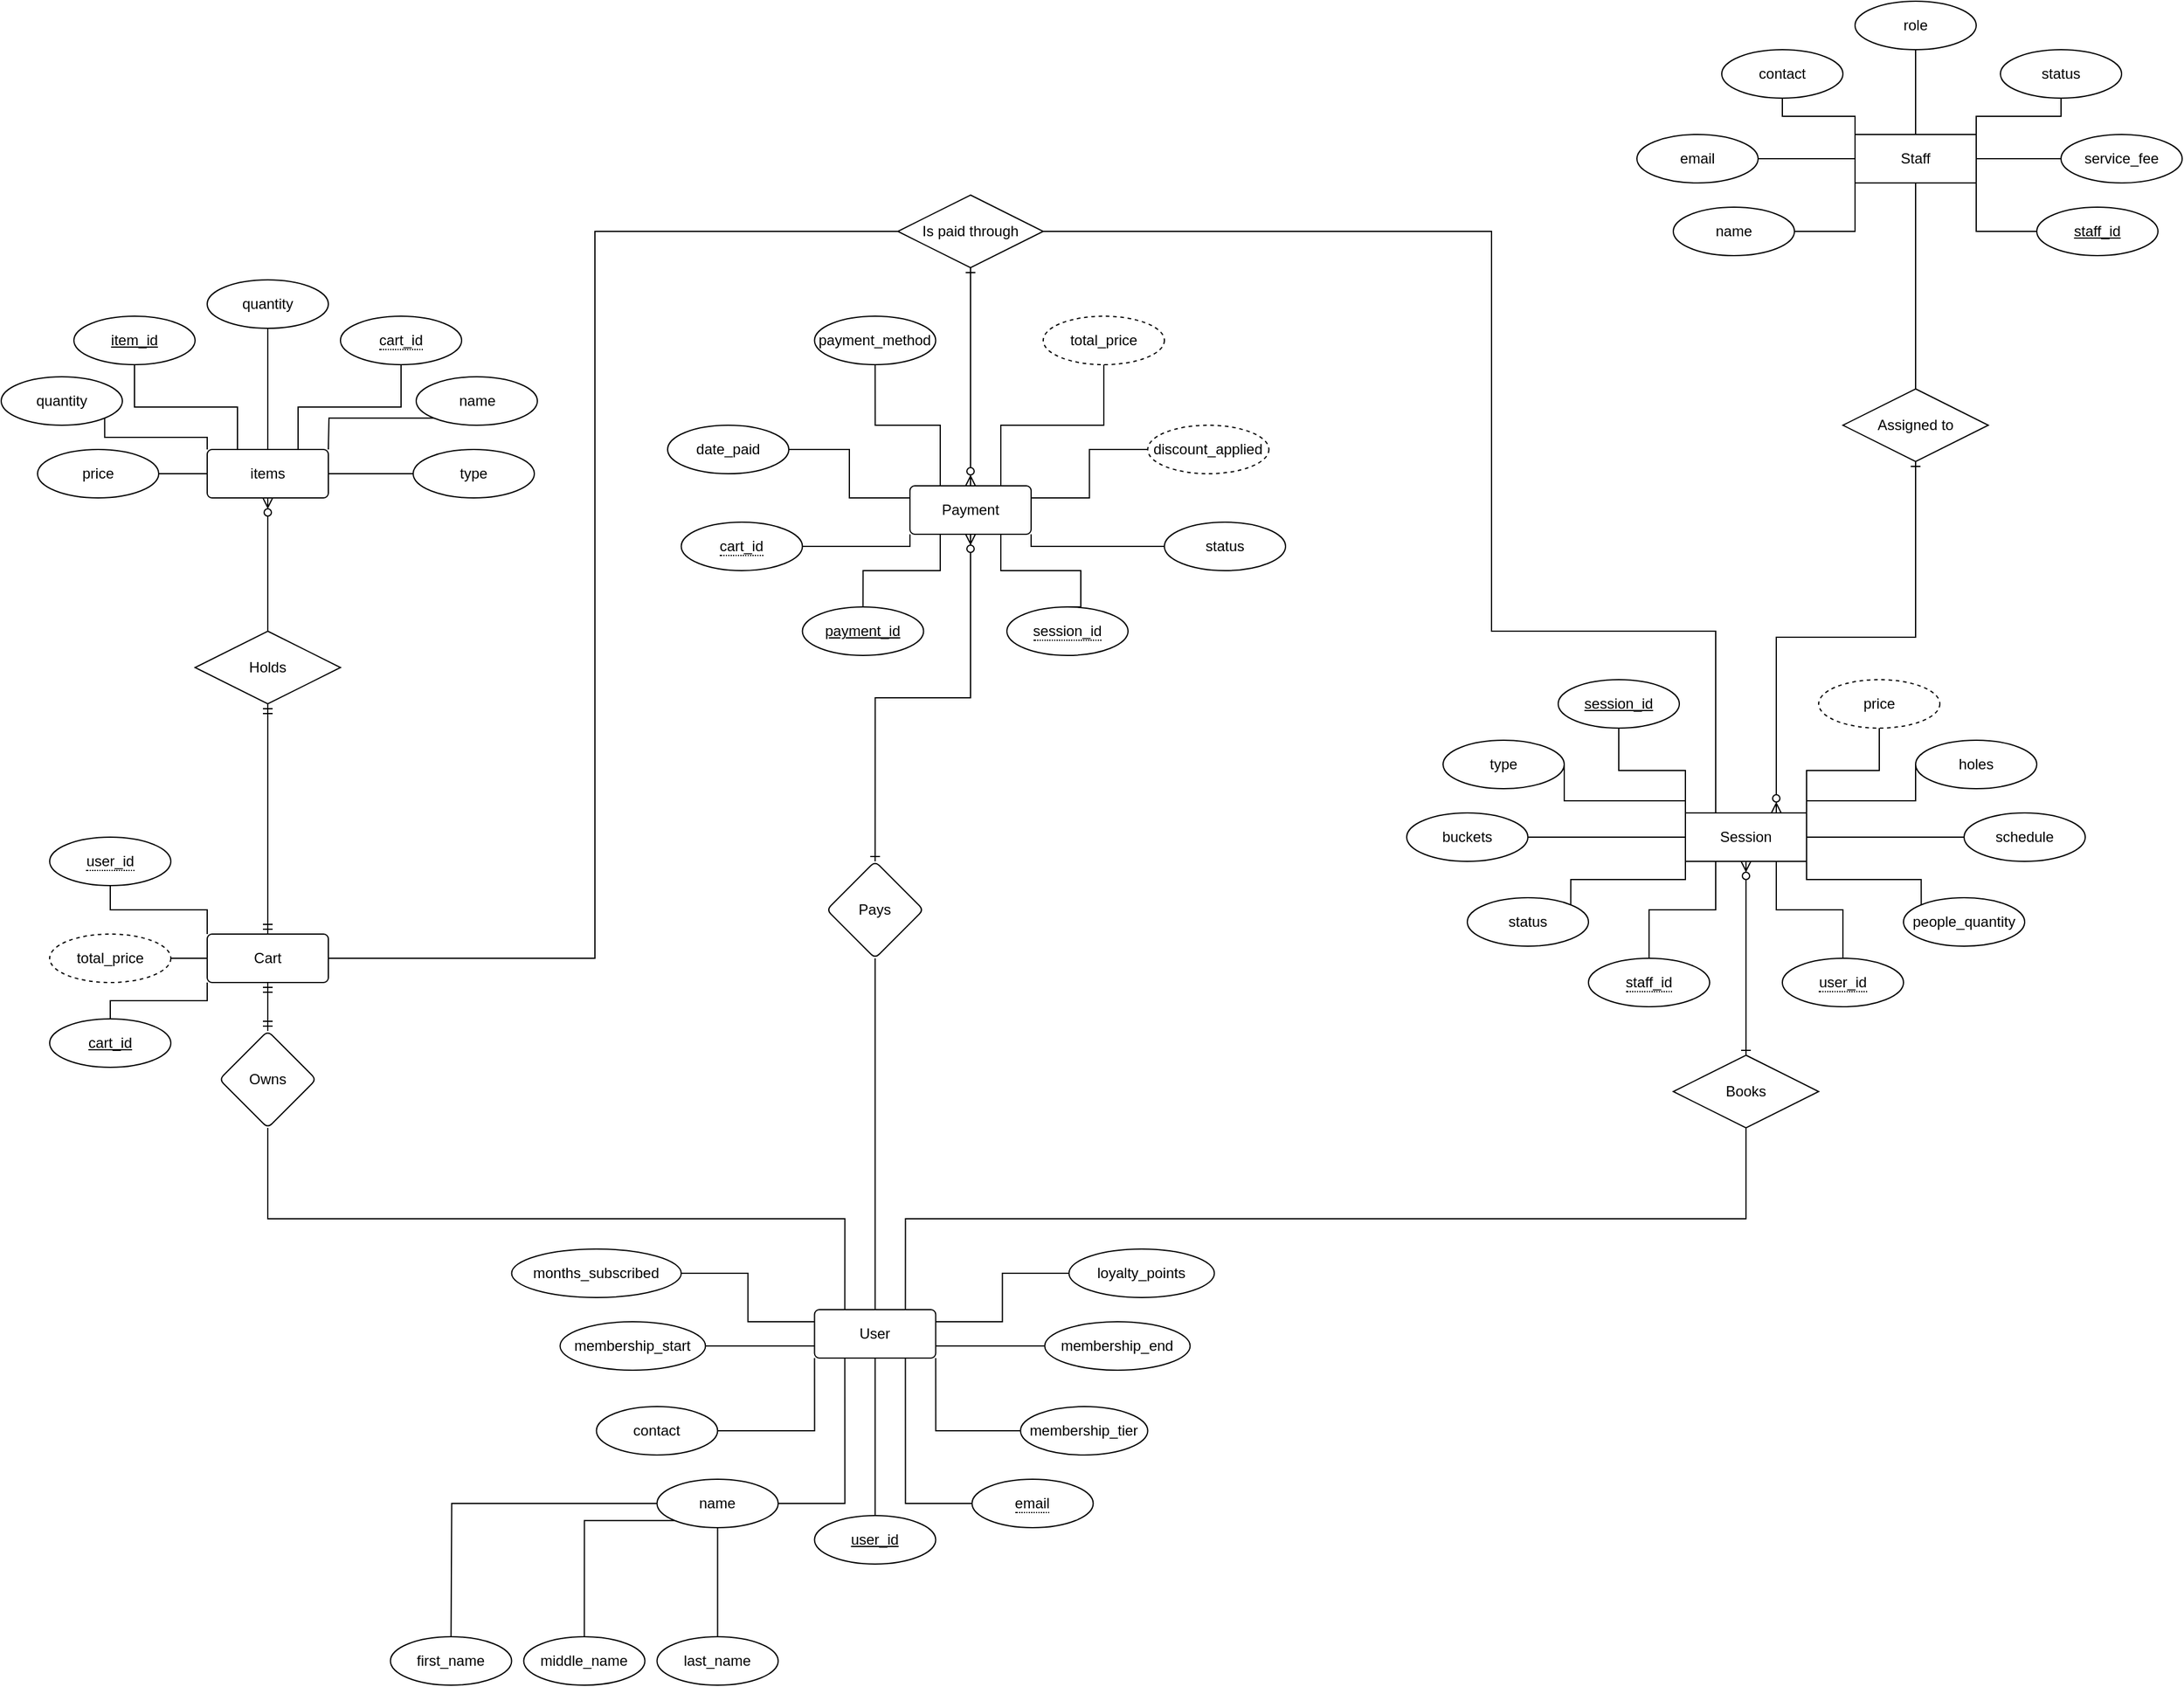 <mxfile version="28.0.7">
  <diagram name="Page-1" id="-myDeZirQ_0MTxehE8Bq">
    <mxGraphModel dx="3983" dy="2610" grid="1" gridSize="10" guides="1" tooltips="1" connect="1" arrows="1" fold="1" page="1" pageScale="1" pageWidth="850" pageHeight="1100" math="0" shadow="0">
      <root>
        <mxCell id="0" />
        <mxCell id="1" parent="0" />
        <mxCell id="ZZzzd-XF2jwjXJ92meH7-1" value="" style="edgeStyle=orthogonalEdgeStyle;rounded=0;orthogonalLoop=1;jettySize=auto;html=1;endArrow=none;endFill=0;exitX=0.75;exitY=0;exitDx=0;exitDy=0;entryX=0.5;entryY=1;entryDx=0;entryDy=0;" parent="1" source="ZZzzd-XF2jwjXJ92meH7-4" target="JkcQL4pgoWUEzBNEXGuM-16" edge="1">
          <mxGeometry relative="1" as="geometry">
            <mxPoint x="1201.25" y="20" as="targetPoint" />
          </mxGeometry>
        </mxCell>
        <mxCell id="ZZzzd-XF2jwjXJ92meH7-2" style="edgeStyle=orthogonalEdgeStyle;rounded=0;orthogonalLoop=1;jettySize=auto;html=1;exitX=0.25;exitY=0;exitDx=0;exitDy=0;endArrow=none;endFill=0;entryX=0.5;entryY=1;entryDx=0;entryDy=0;" parent="1" source="ZZzzd-XF2jwjXJ92meH7-4" target="7uo7-MQFjf_1rLcCYVsj-27" edge="1">
          <mxGeometry relative="1" as="geometry">
            <mxPoint x="160" y="10" as="targetPoint" />
          </mxGeometry>
        </mxCell>
        <mxCell id="ZZzzd-XF2jwjXJ92meH7-3" value="" style="edgeStyle=orthogonalEdgeStyle;rounded=0;orthogonalLoop=1;jettySize=auto;html=1;endArrow=none;endFill=0;" parent="1" source="ZZzzd-XF2jwjXJ92meH7-4" target="ZZzzd-XF2jwjXJ92meH7-36" edge="1">
          <mxGeometry relative="1" as="geometry" />
        </mxCell>
        <mxCell id="ZZzzd-XF2jwjXJ92meH7-4" value="User" style="rounded=1;arcSize=10;whiteSpace=wrap;html=1;align=center;" parent="1" vertex="1">
          <mxGeometry x="611.25" y="170" width="100" height="40" as="geometry" />
        </mxCell>
        <mxCell id="ZZzzd-XF2jwjXJ92meH7-5" style="edgeStyle=orthogonalEdgeStyle;rounded=0;orthogonalLoop=1;jettySize=auto;html=1;entryX=0.5;entryY=1;entryDx=0;entryDy=0;endArrow=none;endFill=0;" parent="1" source="ZZzzd-XF2jwjXJ92meH7-6" target="ZZzzd-XF2jwjXJ92meH7-4" edge="1">
          <mxGeometry relative="1" as="geometry" />
        </mxCell>
        <mxCell id="ZZzzd-XF2jwjXJ92meH7-6" value="user_id" style="ellipse;whiteSpace=wrap;html=1;align=center;fontStyle=4;" parent="1" vertex="1">
          <mxGeometry x="611.25" y="340" width="100" height="40" as="geometry" />
        </mxCell>
        <mxCell id="ZZzzd-XF2jwjXJ92meH7-7" style="edgeStyle=orthogonalEdgeStyle;rounded=0;orthogonalLoop=1;jettySize=auto;html=1;entryX=0.75;entryY=1;entryDx=0;entryDy=0;endArrow=none;endFill=0;exitX=0;exitY=0.5;exitDx=0;exitDy=0;" parent="1" source="ZZzzd-XF2jwjXJ92meH7-30" target="ZZzzd-XF2jwjXJ92meH7-4" edge="1">
          <mxGeometry relative="1" as="geometry">
            <mxPoint x="741.25" y="330.059" as="sourcePoint" />
          </mxGeometry>
        </mxCell>
        <mxCell id="ZZzzd-XF2jwjXJ92meH7-8" style="edgeStyle=orthogonalEdgeStyle;rounded=0;orthogonalLoop=1;jettySize=auto;html=1;exitX=1;exitY=0.5;exitDx=0;exitDy=0;entryX=0;entryY=0.25;entryDx=0;entryDy=0;endArrow=none;endFill=0;" parent="1" source="ZZzzd-XF2jwjXJ92meH7-9" target="ZZzzd-XF2jwjXJ92meH7-4" edge="1">
          <mxGeometry relative="1" as="geometry" />
        </mxCell>
        <mxCell id="ZZzzd-XF2jwjXJ92meH7-9" value="months_subscribed" style="ellipse;whiteSpace=wrap;html=1;align=center;" parent="1" vertex="1">
          <mxGeometry x="361.25" y="120" width="140" height="40" as="geometry" />
        </mxCell>
        <mxCell id="ZZzzd-XF2jwjXJ92meH7-10" style="edgeStyle=orthogonalEdgeStyle;rounded=0;orthogonalLoop=1;jettySize=auto;html=1;entryX=0.25;entryY=1;entryDx=0;entryDy=0;endArrow=none;endFill=0;" parent="1" source="ZZzzd-XF2jwjXJ92meH7-14" target="ZZzzd-XF2jwjXJ92meH7-4" edge="1">
          <mxGeometry relative="1" as="geometry" />
        </mxCell>
        <mxCell id="ZZzzd-XF2jwjXJ92meH7-11" value="" style="edgeStyle=orthogonalEdgeStyle;rounded=0;orthogonalLoop=1;jettySize=auto;html=1;endArrow=none;endFill=0;" parent="1" source="ZZzzd-XF2jwjXJ92meH7-14" edge="1">
          <mxGeometry relative="1" as="geometry">
            <mxPoint x="311.25" y="440.0" as="targetPoint" />
          </mxGeometry>
        </mxCell>
        <mxCell id="ZZzzd-XF2jwjXJ92meH7-12" value="" style="edgeStyle=orthogonalEdgeStyle;rounded=0;orthogonalLoop=1;jettySize=auto;html=1;exitX=0;exitY=1;exitDx=0;exitDy=0;endArrow=none;endFill=0;" parent="1" source="ZZzzd-XF2jwjXJ92meH7-14" target="ZZzzd-XF2jwjXJ92meH7-32" edge="1">
          <mxGeometry relative="1" as="geometry" />
        </mxCell>
        <mxCell id="ZZzzd-XF2jwjXJ92meH7-13" value="" style="edgeStyle=orthogonalEdgeStyle;rounded=0;orthogonalLoop=1;jettySize=auto;html=1;endArrow=none;endFill=0;" parent="1" source="ZZzzd-XF2jwjXJ92meH7-14" target="ZZzzd-XF2jwjXJ92meH7-33" edge="1">
          <mxGeometry relative="1" as="geometry" />
        </mxCell>
        <mxCell id="ZZzzd-XF2jwjXJ92meH7-14" value="name" style="ellipse;whiteSpace=wrap;html=1;align=center;" parent="1" vertex="1">
          <mxGeometry x="481.25" y="310" width="100" height="40" as="geometry" />
        </mxCell>
        <mxCell id="ZZzzd-XF2jwjXJ92meH7-15" style="edgeStyle=orthogonalEdgeStyle;rounded=0;orthogonalLoop=1;jettySize=auto;html=1;entryX=1;entryY=0.75;entryDx=0;entryDy=0;endArrow=none;endFill=0;" parent="1" source="ZZzzd-XF2jwjXJ92meH7-16" target="ZZzzd-XF2jwjXJ92meH7-4" edge="1">
          <mxGeometry relative="1" as="geometry" />
        </mxCell>
        <mxCell id="ZZzzd-XF2jwjXJ92meH7-16" value="membership_end" style="ellipse;whiteSpace=wrap;html=1;align=center;" parent="1" vertex="1">
          <mxGeometry x="801.25" y="180" width="120" height="40" as="geometry" />
        </mxCell>
        <mxCell id="ZZzzd-XF2jwjXJ92meH7-17" style="edgeStyle=orthogonalEdgeStyle;rounded=0;orthogonalLoop=1;jettySize=auto;html=1;entryX=0;entryY=0.75;entryDx=0;entryDy=0;endArrow=none;endFill=0;" parent="1" source="ZZzzd-XF2jwjXJ92meH7-18" target="ZZzzd-XF2jwjXJ92meH7-4" edge="1">
          <mxGeometry relative="1" as="geometry" />
        </mxCell>
        <mxCell id="ZZzzd-XF2jwjXJ92meH7-18" value="membership_start" style="ellipse;whiteSpace=wrap;html=1;align=center;" parent="1" vertex="1">
          <mxGeometry x="401.25" y="180" width="120" height="40" as="geometry" />
        </mxCell>
        <mxCell id="ZZzzd-XF2jwjXJ92meH7-19" style="edgeStyle=orthogonalEdgeStyle;rounded=0;orthogonalLoop=1;jettySize=auto;html=1;exitX=0;exitY=0.5;exitDx=0;exitDy=0;entryX=1;entryY=0.25;entryDx=0;entryDy=0;endArrow=none;endFill=0;" parent="1" source="ZZzzd-XF2jwjXJ92meH7-20" target="ZZzzd-XF2jwjXJ92meH7-4" edge="1">
          <mxGeometry relative="1" as="geometry" />
        </mxCell>
        <mxCell id="ZZzzd-XF2jwjXJ92meH7-20" value="loyalty_points" style="ellipse;whiteSpace=wrap;html=1;align=center;" parent="1" vertex="1">
          <mxGeometry x="821.25" y="120" width="120" height="40" as="geometry" />
        </mxCell>
        <mxCell id="ZZzzd-XF2jwjXJ92meH7-21" style="edgeStyle=orthogonalEdgeStyle;rounded=0;orthogonalLoop=1;jettySize=auto;html=1;entryX=0;entryY=1;entryDx=0;entryDy=0;endArrow=none;endFill=0;" parent="1" source="ZZzzd-XF2jwjXJ92meH7-22" target="ZZzzd-XF2jwjXJ92meH7-4" edge="1">
          <mxGeometry relative="1" as="geometry" />
        </mxCell>
        <mxCell id="ZZzzd-XF2jwjXJ92meH7-22" value="contact" style="ellipse;whiteSpace=wrap;html=1;align=center;" parent="1" vertex="1">
          <mxGeometry x="431.25" y="250" width="100" height="40" as="geometry" />
        </mxCell>
        <mxCell id="ZZzzd-XF2jwjXJ92meH7-23" style="edgeStyle=orthogonalEdgeStyle;rounded=0;orthogonalLoop=1;jettySize=auto;html=1;entryX=1;entryY=1;entryDx=0;entryDy=0;endArrow=none;endFill=0;" parent="1" source="ZZzzd-XF2jwjXJ92meH7-24" target="ZZzzd-XF2jwjXJ92meH7-4" edge="1">
          <mxGeometry relative="1" as="geometry" />
        </mxCell>
        <mxCell id="ZZzzd-XF2jwjXJ92meH7-24" value="membership_tier" style="ellipse;whiteSpace=wrap;html=1;align=center;" parent="1" vertex="1">
          <mxGeometry x="781.25" y="250" width="105" height="40" as="geometry" />
        </mxCell>
        <mxCell id="ZZzzd-XF2jwjXJ92meH7-25" value="" style="edgeStyle=orthogonalEdgeStyle;rounded=0;orthogonalLoop=1;jettySize=auto;html=1;endArrow=ERzeroToMany;endFill=0;startArrow=ERone;startFill=0;entryX=0.5;entryY=1;entryDx=0;entryDy=0;exitX=0.5;exitY=0;exitDx=0;exitDy=0;" parent="1" source="JkcQL4pgoWUEzBNEXGuM-16" target="JkcQL4pgoWUEzBNEXGuM-8" edge="1">
          <mxGeometry relative="1" as="geometry">
            <mxPoint x="1380" y="-60" as="sourcePoint" />
            <mxPoint x="1380" y="-120" as="targetPoint" />
          </mxGeometry>
        </mxCell>
        <mxCell id="ZZzzd-XF2jwjXJ92meH7-30" value="&lt;span style=&quot;border-bottom: 1px dotted&quot;&gt;email&lt;/span&gt;" style="ellipse;whiteSpace=wrap;html=1;align=center;" parent="1" vertex="1">
          <mxGeometry x="741.25" y="310" width="100" height="40" as="geometry" />
        </mxCell>
        <mxCell id="ZZzzd-XF2jwjXJ92meH7-31" value="first_name" style="ellipse;whiteSpace=wrap;html=1;align=center;" parent="1" vertex="1">
          <mxGeometry x="261.25" y="440" width="100" height="40" as="geometry" />
        </mxCell>
        <mxCell id="ZZzzd-XF2jwjXJ92meH7-32" value="middle_name" style="ellipse;whiteSpace=wrap;html=1;align=center;" parent="1" vertex="1">
          <mxGeometry x="371.25" y="440" width="100" height="40" as="geometry" />
        </mxCell>
        <mxCell id="ZZzzd-XF2jwjXJ92meH7-33" value="last_name" style="ellipse;whiteSpace=wrap;html=1;align=center;" parent="1" vertex="1">
          <mxGeometry x="481.25" y="440" width="100" height="40" as="geometry" />
        </mxCell>
        <mxCell id="ZZzzd-XF2jwjXJ92meH7-36" value="Pays" style="rhombus;whiteSpace=wrap;html=1;rounded=1;arcSize=10;" parent="1" vertex="1">
          <mxGeometry x="621.25" y="-200" width="80" height="80" as="geometry" />
        </mxCell>
        <mxCell id="JkcQL4pgoWUEzBNEXGuM-4" value="type" style="ellipse;whiteSpace=wrap;html=1;align=center;" parent="1" vertex="1">
          <mxGeometry x="1130" y="-300" width="100" height="40" as="geometry" />
        </mxCell>
        <mxCell id="JkcQL4pgoWUEzBNEXGuM-6" value="status" style="ellipse;whiteSpace=wrap;html=1;align=center;" parent="1" vertex="1">
          <mxGeometry x="1150" y="-170" width="100" height="40" as="geometry" />
        </mxCell>
        <mxCell id="JkcQL4pgoWUEzBNEXGuM-8" value="Session" style="whiteSpace=wrap;html=1;align=center;" parent="1" vertex="1">
          <mxGeometry x="1330" y="-240" width="100" height="40" as="geometry" />
        </mxCell>
        <mxCell id="JkcQL4pgoWUEzBNEXGuM-10" value="holes" style="ellipse;whiteSpace=wrap;html=1;align=center;" parent="1" vertex="1">
          <mxGeometry x="1520" y="-300" width="100" height="40" as="geometry" />
        </mxCell>
        <mxCell id="JkcQL4pgoWUEzBNEXGuM-12" value="schedule" style="ellipse;whiteSpace=wrap;html=1;align=center;" parent="1" vertex="1">
          <mxGeometry x="1560" y="-240" width="100" height="40" as="geometry" />
        </mxCell>
        <mxCell id="JkcQL4pgoWUEzBNEXGuM-14" value="price" style="ellipse;whiteSpace=wrap;html=1;align=center;dashed=1;" parent="1" vertex="1">
          <mxGeometry x="1440" y="-350" width="100" height="40" as="geometry" />
        </mxCell>
        <mxCell id="JkcQL4pgoWUEzBNEXGuM-16" value="Books" style="shape=rhombus;perimeter=rhombusPerimeter;whiteSpace=wrap;html=1;align=center;" parent="1" vertex="1">
          <mxGeometry x="1320" y="-40" width="120" height="60" as="geometry" />
        </mxCell>
        <mxCell id="JkcQL4pgoWUEzBNEXGuM-18" value="people_quantity" style="ellipse;whiteSpace=wrap;html=1;align=center;" parent="1" vertex="1">
          <mxGeometry x="1510" y="-170" width="100" height="40" as="geometry" />
        </mxCell>
        <mxCell id="JkcQL4pgoWUEzBNEXGuM-25" value="&lt;span style=&quot;border-bottom: 1px dotted&quot;&gt;user_id&lt;/span&gt;" style="ellipse;whiteSpace=wrap;html=1;align=center;" parent="1" vertex="1">
          <mxGeometry x="1410" y="-120" width="100" height="40" as="geometry" />
        </mxCell>
        <mxCell id="JkcQL4pgoWUEzBNEXGuM-26" value="&lt;span style=&quot;border-bottom: 1px dotted&quot;&gt;staff_id&lt;/span&gt;" style="ellipse;whiteSpace=wrap;html=1;align=center;" parent="1" vertex="1">
          <mxGeometry x="1250" y="-120" width="100" height="40" as="geometry" />
        </mxCell>
        <mxCell id="JkcQL4pgoWUEzBNEXGuM-27" value="&lt;u&gt;session_id&lt;/u&gt;" style="ellipse;whiteSpace=wrap;html=1;align=center;" parent="1" vertex="1">
          <mxGeometry x="1225" y="-350" width="100" height="40" as="geometry" />
        </mxCell>
        <mxCell id="JkcQL4pgoWUEzBNEXGuM-29" value="buckets" style="ellipse;whiteSpace=wrap;html=1;align=center;" parent="1" vertex="1">
          <mxGeometry x="1100" y="-240" width="100" height="40" as="geometry" />
        </mxCell>
        <mxCell id="JkcQL4pgoWUEzBNEXGuM-30" value="" style="endArrow=none;html=1;rounded=0;exitX=1;exitY=0;exitDx=0;exitDy=0;entryX=0.5;entryY=1;entryDx=0;entryDy=0;edgeStyle=orthogonalEdgeStyle;" parent="1" source="JkcQL4pgoWUEzBNEXGuM-8" target="JkcQL4pgoWUEzBNEXGuM-14" edge="1">
          <mxGeometry width="50" height="50" relative="1" as="geometry">
            <mxPoint x="1430" y="-255" as="sourcePoint" />
            <mxPoint x="1480" y="-305" as="targetPoint" />
          </mxGeometry>
        </mxCell>
        <mxCell id="JkcQL4pgoWUEzBNEXGuM-31" value="" style="endArrow=none;html=1;rounded=0;exitX=1;exitY=0;exitDx=0;exitDy=0;entryX=0;entryY=0.5;entryDx=0;entryDy=0;edgeStyle=orthogonalEdgeStyle;" parent="1" source="JkcQL4pgoWUEzBNEXGuM-8" target="JkcQL4pgoWUEzBNEXGuM-10" edge="1">
          <mxGeometry width="50" height="50" relative="1" as="geometry">
            <mxPoint x="1450" y="-190" as="sourcePoint" />
            <mxPoint x="1495" y="-260" as="targetPoint" />
            <Array as="points">
              <mxPoint x="1430" y="-250" />
              <mxPoint x="1520" y="-250" />
            </Array>
          </mxGeometry>
        </mxCell>
        <mxCell id="JkcQL4pgoWUEzBNEXGuM-32" value="" style="endArrow=none;html=1;rounded=0;exitX=1;exitY=0.5;exitDx=0;exitDy=0;entryX=0;entryY=0.5;entryDx=0;entryDy=0;edgeStyle=orthogonalEdgeStyle;" parent="1" source="JkcQL4pgoWUEzBNEXGuM-8" target="JkcQL4pgoWUEzBNEXGuM-12" edge="1">
          <mxGeometry width="50" height="50" relative="1" as="geometry">
            <mxPoint x="1460" y="-180" as="sourcePoint" />
            <mxPoint x="1530" y="-220" as="targetPoint" />
          </mxGeometry>
        </mxCell>
        <mxCell id="JkcQL4pgoWUEzBNEXGuM-33" value="" style="endArrow=none;html=1;rounded=0;exitX=1;exitY=1;exitDx=0;exitDy=0;entryX=0;entryY=0;entryDx=0;entryDy=0;edgeStyle=orthogonalEdgeStyle;" parent="1" source="JkcQL4pgoWUEzBNEXGuM-8" target="JkcQL4pgoWUEzBNEXGuM-18" edge="1">
          <mxGeometry width="50" height="50" relative="1" as="geometry">
            <mxPoint x="1440" y="-200" as="sourcePoint" />
            <mxPoint x="1560" y="-200" as="targetPoint" />
          </mxGeometry>
        </mxCell>
        <mxCell id="JkcQL4pgoWUEzBNEXGuM-34" value="" style="endArrow=none;html=1;rounded=0;exitX=0.75;exitY=1;exitDx=0;exitDy=0;entryX=0.5;entryY=0;entryDx=0;entryDy=0;edgeStyle=orthogonalEdgeStyle;" parent="1" source="JkcQL4pgoWUEzBNEXGuM-8" target="JkcQL4pgoWUEzBNEXGuM-25" edge="1">
          <mxGeometry width="50" height="50" relative="1" as="geometry">
            <mxPoint x="1420" y="-180" as="sourcePoint" />
            <mxPoint x="1505" y="-144" as="targetPoint" />
          </mxGeometry>
        </mxCell>
        <mxCell id="JkcQL4pgoWUEzBNEXGuM-35" value="" style="endArrow=none;html=1;rounded=0;exitX=0.25;exitY=1;exitDx=0;exitDy=0;entryX=0.5;entryY=0;entryDx=0;entryDy=0;edgeStyle=orthogonalEdgeStyle;" parent="1" source="JkcQL4pgoWUEzBNEXGuM-8" target="JkcQL4pgoWUEzBNEXGuM-26" edge="1">
          <mxGeometry width="50" height="50" relative="1" as="geometry">
            <mxPoint x="1350" y="-160" as="sourcePoint" />
            <mxPoint x="1395" y="-80" as="targetPoint" />
          </mxGeometry>
        </mxCell>
        <mxCell id="JkcQL4pgoWUEzBNEXGuM-36" value="" style="endArrow=none;html=1;rounded=0;exitX=0;exitY=1;exitDx=0;exitDy=0;entryX=1;entryY=0;entryDx=0;entryDy=0;edgeStyle=orthogonalEdgeStyle;" parent="1" source="JkcQL4pgoWUEzBNEXGuM-8" target="JkcQL4pgoWUEzBNEXGuM-6" edge="1">
          <mxGeometry width="50" height="50" relative="1" as="geometry">
            <mxPoint x="1375" y="-180" as="sourcePoint" />
            <mxPoint x="1320" y="-100" as="targetPoint" />
          </mxGeometry>
        </mxCell>
        <mxCell id="JkcQL4pgoWUEzBNEXGuM-37" value="" style="endArrow=none;html=1;rounded=0;exitX=0;exitY=0.5;exitDx=0;exitDy=0;entryX=1;entryY=0.5;entryDx=0;entryDy=0;edgeStyle=orthogonalEdgeStyle;" parent="1" source="JkcQL4pgoWUEzBNEXGuM-8" target="JkcQL4pgoWUEzBNEXGuM-29" edge="1">
          <mxGeometry width="50" height="50" relative="1" as="geometry">
            <mxPoint x="1425" y="-200" as="sourcePoint" />
            <mxPoint x="1330" y="-164" as="targetPoint" />
          </mxGeometry>
        </mxCell>
        <mxCell id="JkcQL4pgoWUEzBNEXGuM-38" value="" style="endArrow=none;html=1;rounded=0;exitX=0;exitY=0;exitDx=0;exitDy=0;entryX=1;entryY=0.5;entryDx=0;entryDy=0;edgeStyle=orthogonalEdgeStyle;" parent="1" source="JkcQL4pgoWUEzBNEXGuM-8" target="JkcQL4pgoWUEzBNEXGuM-4" edge="1">
          <mxGeometry width="50" height="50" relative="1" as="geometry">
            <mxPoint x="1440" y="-240" as="sourcePoint" />
            <mxPoint x="1310" y="-240" as="targetPoint" />
            <Array as="points">
              <mxPoint x="1330" y="-250" />
              <mxPoint x="1230" y="-250" />
            </Array>
          </mxGeometry>
        </mxCell>
        <mxCell id="JkcQL4pgoWUEzBNEXGuM-39" value="" style="endArrow=none;html=1;rounded=0;exitX=0;exitY=0;exitDx=0;exitDy=0;entryX=0.5;entryY=1;entryDx=0;entryDy=0;edgeStyle=orthogonalEdgeStyle;" parent="1" source="JkcQL4pgoWUEzBNEXGuM-8" target="JkcQL4pgoWUEzBNEXGuM-27" edge="1">
          <mxGeometry width="50" height="50" relative="1" as="geometry">
            <mxPoint x="1420" y="-230" as="sourcePoint" />
            <mxPoint x="1340" y="-270" as="targetPoint" />
          </mxGeometry>
        </mxCell>
        <mxCell id="QNY_iXkkLxrl9m6pQ7GA-52" value="Cart" style="rounded=1;arcSize=10;whiteSpace=wrap;html=1;align=center;" parent="1" vertex="1">
          <mxGeometry x="110" y="-140" width="100" height="40" as="geometry" />
        </mxCell>
        <mxCell id="QNY_iXkkLxrl9m6pQ7GA-53" value="item_id" style="ellipse;whiteSpace=wrap;html=1;align=center;fontStyle=4;" parent="1" vertex="1">
          <mxGeometry y="-650" width="100" height="40" as="geometry" />
        </mxCell>
        <mxCell id="QNY_iXkkLxrl9m6pQ7GA-54" value="" style="endArrow=none;html=1;rounded=0;entryX=0.25;entryY=0;entryDx=0;entryDy=0;exitX=0.5;exitY=1;exitDx=0;exitDy=0;edgeStyle=orthogonalEdgeStyle;" parent="1" edge="1" target="QNY_iXkkLxrl9m6pQ7GA-73" source="QNY_iXkkLxrl9m6pQ7GA-53">
          <mxGeometry relative="1" as="geometry">
            <mxPoint x="160" y="-610" as="sourcePoint" />
            <mxPoint x="160" y="-540" as="targetPoint" />
          </mxGeometry>
        </mxCell>
        <mxCell id="QNY_iXkkLxrl9m6pQ7GA-55" value="name" style="ellipse;whiteSpace=wrap;html=1;align=center;" parent="1" vertex="1">
          <mxGeometry x="282.5" y="-600" width="100" height="40" as="geometry" />
        </mxCell>
        <mxCell id="QNY_iXkkLxrl9m6pQ7GA-56" value="type" style="ellipse;whiteSpace=wrap;html=1;align=center;" parent="1" vertex="1">
          <mxGeometry x="280" y="-540" width="100" height="40" as="geometry" />
        </mxCell>
        <mxCell id="QNY_iXkkLxrl9m6pQ7GA-57" value="quantity" style="ellipse;whiteSpace=wrap;html=1;align=center;" parent="1" vertex="1">
          <mxGeometry x="110" y="-680" width="100" height="40" as="geometry" />
        </mxCell>
        <mxCell id="QNY_iXkkLxrl9m6pQ7GA-58" value="quantity" style="ellipse;whiteSpace=wrap;html=1;align=center;" parent="1" vertex="1">
          <mxGeometry x="-60" y="-600" width="100" height="40" as="geometry" />
        </mxCell>
        <mxCell id="QNY_iXkkLxrl9m6pQ7GA-59" value="price" style="ellipse;whiteSpace=wrap;html=1;align=center;" parent="1" vertex="1">
          <mxGeometry x="-30" y="-540" width="100" height="40" as="geometry" />
        </mxCell>
        <mxCell id="QNY_iXkkLxrl9m6pQ7GA-60" value="&lt;span style=&quot;border-bottom: 1px dotted&quot;&gt;cart_id&lt;/span&gt;" style="ellipse;whiteSpace=wrap;html=1;align=center;" parent="1" vertex="1">
          <mxGeometry x="220" y="-650" width="100" height="40" as="geometry" />
        </mxCell>
        <mxCell id="QNY_iXkkLxrl9m6pQ7GA-61" value="" style="endArrow=none;html=1;rounded=0;exitX=0;exitY=1;exitDx=0;exitDy=0;entryX=1;entryY=0;entryDx=0;entryDy=0;edgeStyle=orthogonalEdgeStyle;" parent="1" source="QNY_iXkkLxrl9m6pQ7GA-55" edge="1">
          <mxGeometry relative="1" as="geometry">
            <mxPoint x="220" y="-580" as="sourcePoint" />
            <mxPoint x="210" y="-540" as="targetPoint" />
          </mxGeometry>
        </mxCell>
        <mxCell id="QNY_iXkkLxrl9m6pQ7GA-62" value="" style="endArrow=none;html=1;rounded=0;exitX=0;exitY=0.5;exitDx=0;exitDy=0;entryX=1;entryY=0.5;entryDx=0;entryDy=0;edgeStyle=orthogonalEdgeStyle;" parent="1" source="QNY_iXkkLxrl9m6pQ7GA-56" edge="1">
          <mxGeometry relative="1" as="geometry">
            <mxPoint x="260" y="-530" as="sourcePoint" />
            <mxPoint x="210" y="-520" as="targetPoint" />
          </mxGeometry>
        </mxCell>
        <mxCell id="QNY_iXkkLxrl9m6pQ7GA-63" value="" style="endArrow=none;html=1;rounded=0;exitX=0.5;exitY=1;exitDx=0;exitDy=0;entryX=0.5;entryY=0;entryDx=0;entryDy=0;edgeStyle=orthogonalEdgeStyle;" parent="1" source="QNY_iXkkLxrl9m6pQ7GA-57" edge="1" target="QNY_iXkkLxrl9m6pQ7GA-73">
          <mxGeometry relative="1" as="geometry">
            <mxPoint x="270" y="-460" as="sourcePoint" />
            <mxPoint x="210" y="-500" as="targetPoint" />
          </mxGeometry>
        </mxCell>
        <mxCell id="QNY_iXkkLxrl9m6pQ7GA-64" value="" style="endArrow=none;html=1;rounded=0;exitX=0;exitY=0;exitDx=0;exitDy=0;entryX=1;entryY=1;entryDx=0;entryDy=0;edgeStyle=orthogonalEdgeStyle;" parent="1" target="QNY_iXkkLxrl9m6pQ7GA-58" edge="1" source="QNY_iXkkLxrl9m6pQ7GA-73">
          <mxGeometry relative="1" as="geometry">
            <mxPoint x="194" y="-499.56" as="sourcePoint" />
            <mxPoint x="210" y="-370" as="targetPoint" />
          </mxGeometry>
        </mxCell>
        <mxCell id="QNY_iXkkLxrl9m6pQ7GA-65" value="" style="endArrow=none;html=1;rounded=0;entryX=1;entryY=0.5;entryDx=0;entryDy=0;exitX=0;exitY=0.5;exitDx=0;exitDy=0;edgeStyle=orthogonalEdgeStyle;" parent="1" target="QNY_iXkkLxrl9m6pQ7GA-59" edge="1" source="QNY_iXkkLxrl9m6pQ7GA-73">
          <mxGeometry relative="1" as="geometry">
            <mxPoint x="60" y="-490" as="sourcePoint" />
            <mxPoint x="80" y="-430" as="targetPoint" />
          </mxGeometry>
        </mxCell>
        <mxCell id="QNY_iXkkLxrl9m6pQ7GA-66" value="" style="endArrow=none;html=1;rounded=0;exitX=0.5;exitY=1;exitDx=0;exitDy=0;entryX=0.75;entryY=0;entryDx=0;entryDy=0;edgeStyle=orthogonalEdgeStyle;" parent="1" source="QNY_iXkkLxrl9m6pQ7GA-60" edge="1" target="QNY_iXkkLxrl9m6pQ7GA-73">
          <mxGeometry relative="1" as="geometry">
            <mxPoint x="180" y="-560" as="sourcePoint" />
            <mxPoint x="195.1" y="-540.16" as="targetPoint" />
          </mxGeometry>
        </mxCell>
        <mxCell id="QNY_iXkkLxrl9m6pQ7GA-67" value="cart_id" style="ellipse;whiteSpace=wrap;html=1;align=center;fontStyle=4;" parent="1" vertex="1">
          <mxGeometry x="-20" y="-70" width="100" height="40" as="geometry" />
        </mxCell>
        <mxCell id="QNY_iXkkLxrl9m6pQ7GA-68" value="total_price" style="ellipse;whiteSpace=wrap;html=1;align=center;dashed=1;" parent="1" vertex="1">
          <mxGeometry x="-20" y="-140" width="100" height="40" as="geometry" />
        </mxCell>
        <mxCell id="QNY_iXkkLxrl9m6pQ7GA-69" value="&lt;span style=&quot;border-bottom: 1px dotted&quot;&gt;user_id&lt;/span&gt;" style="ellipse;whiteSpace=wrap;html=1;align=center;" parent="1" vertex="1">
          <mxGeometry x="-20" y="-220" width="100" height="40" as="geometry" />
        </mxCell>
        <mxCell id="QNY_iXkkLxrl9m6pQ7GA-70" value="" style="endArrow=none;html=1;rounded=0;exitX=0.5;exitY=0;exitDx=0;exitDy=0;entryX=0;entryY=1;entryDx=0;entryDy=0;edgeStyle=orthogonalEdgeStyle;" parent="1" source="QNY_iXkkLxrl9m6pQ7GA-67" target="QNY_iXkkLxrl9m6pQ7GA-52" edge="1">
          <mxGeometry relative="1" as="geometry">
            <mxPoint x="180" y="-150" as="sourcePoint" />
            <mxPoint x="280" y="-150" as="targetPoint" />
          </mxGeometry>
        </mxCell>
        <mxCell id="QNY_iXkkLxrl9m6pQ7GA-71" value="" style="endArrow=none;html=1;rounded=0;exitX=0.5;exitY=1;exitDx=0;exitDy=0;entryX=0;entryY=0;entryDx=0;entryDy=0;edgeStyle=orthogonalEdgeStyle;" parent="1" source="QNY_iXkkLxrl9m6pQ7GA-69" target="QNY_iXkkLxrl9m6pQ7GA-52" edge="1">
          <mxGeometry relative="1" as="geometry">
            <mxPoint x="90" y="-150" as="sourcePoint" />
            <mxPoint x="190" y="-150" as="targetPoint" />
          </mxGeometry>
        </mxCell>
        <mxCell id="QNY_iXkkLxrl9m6pQ7GA-72" value="" style="endArrow=none;html=1;rounded=0;exitX=0;exitY=0.5;exitDx=0;exitDy=0;" parent="1" source="QNY_iXkkLxrl9m6pQ7GA-52" target="QNY_iXkkLxrl9m6pQ7GA-68" edge="1">
          <mxGeometry relative="1" as="geometry">
            <mxPoint x="100" y="-50" as="sourcePoint" />
            <mxPoint x="200" y="-50" as="targetPoint" />
          </mxGeometry>
        </mxCell>
        <mxCell id="QNY_iXkkLxrl9m6pQ7GA-73" value="items" style="rounded=1;arcSize=10;whiteSpace=wrap;html=1;align=center;" parent="1" vertex="1">
          <mxGeometry x="110" y="-540" width="100" height="40" as="geometry" />
        </mxCell>
        <mxCell id="QNY_iXkkLxrl9m6pQ7GA-75" value="Holds" style="shape=rhombus;perimeter=rhombusPerimeter;whiteSpace=wrap;html=1;align=center;" parent="1" vertex="1">
          <mxGeometry x="100" y="-390" width="120" height="60" as="geometry" />
        </mxCell>
        <mxCell id="QNY_iXkkLxrl9m6pQ7GA-76" value="" style="fontSize=12;html=1;endArrow=ERzeroToMany;endFill=1;rounded=0;exitX=0.5;exitY=0;exitDx=0;exitDy=0;entryX=0.5;entryY=1;entryDx=0;entryDy=0;" parent="1" source="QNY_iXkkLxrl9m6pQ7GA-75" target="QNY_iXkkLxrl9m6pQ7GA-73" edge="1">
          <mxGeometry width="100" height="100" relative="1" as="geometry">
            <mxPoint x="430" y="20" as="sourcePoint" />
            <mxPoint x="530" y="-80" as="targetPoint" />
          </mxGeometry>
        </mxCell>
        <mxCell id="QNY_iXkkLxrl9m6pQ7GA-80" value="" style="fontSize=12;html=1;endArrow=ERmandOne;startArrow=ERmandOne;rounded=0;exitX=0.5;exitY=0;exitDx=0;exitDy=0;strokeColor=default;entryX=0.5;entryY=1;entryDx=0;entryDy=0;" parent="1" source="QNY_iXkkLxrl9m6pQ7GA-52" target="QNY_iXkkLxrl9m6pQ7GA-75" edge="1">
          <mxGeometry width="100" height="100" relative="1" as="geometry">
            <mxPoint x="210" y="20" as="sourcePoint" />
            <mxPoint x="160" y="-340" as="targetPoint" />
          </mxGeometry>
        </mxCell>
        <mxCell id="7uo7-MQFjf_1rLcCYVsj-1" value="Assigned to" style="shape=rhombus;perimeter=rhombusPerimeter;whiteSpace=wrap;html=1;align=center;" vertex="1" parent="1">
          <mxGeometry x="1460" y="-590" width="120" height="60" as="geometry" />
        </mxCell>
        <mxCell id="7uo7-MQFjf_1rLcCYVsj-2" value="" style="rounded=0;orthogonalLoop=1;jettySize=auto;html=1;endArrow=ERzeroToMany;endFill=0;startArrow=ERone;startFill=0;entryX=0.75;entryY=0;entryDx=0;entryDy=0;exitX=0.5;exitY=1;exitDx=0;exitDy=0;edgeStyle=orthogonalEdgeStyle;" edge="1" parent="1" source="7uo7-MQFjf_1rLcCYVsj-1" target="JkcQL4pgoWUEzBNEXGuM-8">
          <mxGeometry relative="1" as="geometry">
            <mxPoint x="1570" y="-340" as="sourcePoint" />
            <mxPoint x="1570" y="-500" as="targetPoint" />
          </mxGeometry>
        </mxCell>
        <mxCell id="7uo7-MQFjf_1rLcCYVsj-3" value="Staff" style="whiteSpace=wrap;html=1;align=center;" vertex="1" parent="1">
          <mxGeometry x="1470" y="-800" width="100" height="40" as="geometry" />
        </mxCell>
        <mxCell id="7uo7-MQFjf_1rLcCYVsj-7" value="" style="edgeStyle=orthogonalEdgeStyle;rounded=0;orthogonalLoop=1;jettySize=auto;html=1;endArrow=none;endFill=0;exitX=0.5;exitY=0;exitDx=0;exitDy=0;entryX=0.5;entryY=1;entryDx=0;entryDy=0;" edge="1" parent="1" source="7uo7-MQFjf_1rLcCYVsj-1" target="7uo7-MQFjf_1rLcCYVsj-3">
          <mxGeometry relative="1" as="geometry">
            <mxPoint x="1300" y="-505" as="sourcePoint" />
            <mxPoint x="1300" y="-895" as="targetPoint" />
          </mxGeometry>
        </mxCell>
        <mxCell id="7uo7-MQFjf_1rLcCYVsj-8" value="" style="endArrow=none;html=1;rounded=0;exitX=1;exitY=1;exitDx=0;exitDy=0;entryX=0;entryY=0.5;entryDx=0;entryDy=0;edgeStyle=orthogonalEdgeStyle;" edge="1" parent="1" source="7uo7-MQFjf_1rLcCYVsj-3" target="7uo7-MQFjf_1rLcCYVsj-10">
          <mxGeometry width="50" height="50" relative="1" as="geometry">
            <mxPoint x="1350" y="-780" as="sourcePoint" />
            <mxPoint x="1360" y="-780" as="targetPoint" />
          </mxGeometry>
        </mxCell>
        <mxCell id="7uo7-MQFjf_1rLcCYVsj-9" value="" style="endArrow=none;html=1;rounded=0;exitX=0;exitY=1;exitDx=0;exitDy=0;entryX=1;entryY=0.5;entryDx=0;entryDy=0;edgeStyle=orthogonalEdgeStyle;" edge="1" parent="1" source="7uo7-MQFjf_1rLcCYVsj-3" target="7uo7-MQFjf_1rLcCYVsj-11">
          <mxGeometry width="50" height="50" relative="1" as="geometry">
            <mxPoint x="1570" y="-880" as="sourcePoint" />
            <mxPoint x="1370" y="-750" as="targetPoint" />
          </mxGeometry>
        </mxCell>
        <mxCell id="7uo7-MQFjf_1rLcCYVsj-10" value="&lt;u&gt;staff_id&lt;/u&gt;" style="ellipse;whiteSpace=wrap;html=1;align=center;" vertex="1" parent="1">
          <mxGeometry x="1620" y="-740" width="100" height="40" as="geometry" />
        </mxCell>
        <mxCell id="7uo7-MQFjf_1rLcCYVsj-11" value="name" style="ellipse;whiteSpace=wrap;html=1;align=center;" vertex="1" parent="1">
          <mxGeometry x="1320" y="-740" width="100" height="40" as="geometry" />
        </mxCell>
        <mxCell id="7uo7-MQFjf_1rLcCYVsj-12" value="email" style="ellipse;whiteSpace=wrap;html=1;align=center;" vertex="1" parent="1">
          <mxGeometry x="1290" y="-800" width="100" height="40" as="geometry" />
        </mxCell>
        <mxCell id="7uo7-MQFjf_1rLcCYVsj-13" value="contact" style="ellipse;whiteSpace=wrap;html=1;align=center;" vertex="1" parent="1">
          <mxGeometry x="1360" y="-870" width="100" height="40" as="geometry" />
        </mxCell>
        <mxCell id="7uo7-MQFjf_1rLcCYVsj-14" value="role" style="ellipse;whiteSpace=wrap;html=1;align=center;" vertex="1" parent="1">
          <mxGeometry x="1470" y="-910" width="100" height="40" as="geometry" />
        </mxCell>
        <mxCell id="7uo7-MQFjf_1rLcCYVsj-15" value="status" style="ellipse;whiteSpace=wrap;html=1;align=center;" vertex="1" parent="1">
          <mxGeometry x="1590" y="-870" width="100" height="40" as="geometry" />
        </mxCell>
        <mxCell id="7uo7-MQFjf_1rLcCYVsj-16" value="service_fee" style="ellipse;whiteSpace=wrap;html=1;align=center;" vertex="1" parent="1">
          <mxGeometry x="1640" y="-800" width="100" height="40" as="geometry" />
        </mxCell>
        <mxCell id="7uo7-MQFjf_1rLcCYVsj-17" value="" style="endArrow=none;html=1;rounded=0;exitX=0;exitY=0.5;exitDx=0;exitDy=0;entryX=1;entryY=0.5;entryDx=0;entryDy=0;edgeStyle=orthogonalEdgeStyle;" edge="1" parent="1" source="7uo7-MQFjf_1rLcCYVsj-3" target="7uo7-MQFjf_1rLcCYVsj-12">
          <mxGeometry width="50" height="50" relative="1" as="geometry">
            <mxPoint x="1480" y="-750" as="sourcePoint" />
            <mxPoint x="1380" y="-740" as="targetPoint" />
          </mxGeometry>
        </mxCell>
        <mxCell id="7uo7-MQFjf_1rLcCYVsj-18" value="" style="endArrow=none;html=1;rounded=0;exitX=0;exitY=0;exitDx=0;exitDy=0;entryX=0.5;entryY=1;entryDx=0;entryDy=0;edgeStyle=orthogonalEdgeStyle;" edge="1" parent="1" source="7uo7-MQFjf_1rLcCYVsj-3" target="7uo7-MQFjf_1rLcCYVsj-13">
          <mxGeometry width="50" height="50" relative="1" as="geometry">
            <mxPoint x="1480" y="-770" as="sourcePoint" />
            <mxPoint x="1385" y="-806" as="targetPoint" />
          </mxGeometry>
        </mxCell>
        <mxCell id="7uo7-MQFjf_1rLcCYVsj-19" value="" style="endArrow=none;html=1;rounded=0;exitX=0.5;exitY=0;exitDx=0;exitDy=0;entryX=0.5;entryY=1;entryDx=0;entryDy=0;edgeStyle=orthogonalEdgeStyle;" edge="1" parent="1" source="7uo7-MQFjf_1rLcCYVsj-3" target="7uo7-MQFjf_1rLcCYVsj-14">
          <mxGeometry width="50" height="50" relative="1" as="geometry">
            <mxPoint x="1480" y="-790" as="sourcePoint" />
            <mxPoint x="1420" y="-870" as="targetPoint" />
          </mxGeometry>
        </mxCell>
        <mxCell id="7uo7-MQFjf_1rLcCYVsj-23" value="" style="endArrow=none;html=1;rounded=0;exitX=1;exitY=0;exitDx=0;exitDy=0;entryX=0.5;entryY=1;entryDx=0;entryDy=0;edgeStyle=orthogonalEdgeStyle;" edge="1" parent="1" source="7uo7-MQFjf_1rLcCYVsj-3" target="7uo7-MQFjf_1rLcCYVsj-15">
          <mxGeometry width="50" height="50" relative="1" as="geometry">
            <mxPoint x="1620" y="-780" as="sourcePoint" />
            <mxPoint x="1620" y="-880" as="targetPoint" />
          </mxGeometry>
        </mxCell>
        <mxCell id="7uo7-MQFjf_1rLcCYVsj-24" value="" style="endArrow=none;html=1;rounded=0;exitX=1;exitY=0.5;exitDx=0;exitDy=0;entryX=0;entryY=0.5;entryDx=0;entryDy=0;edgeStyle=orthogonalEdgeStyle;" edge="1" parent="1" source="7uo7-MQFjf_1rLcCYVsj-3" target="7uo7-MQFjf_1rLcCYVsj-16">
          <mxGeometry width="50" height="50" relative="1" as="geometry">
            <mxPoint x="1530" y="-790" as="sourcePoint" />
            <mxPoint x="1530" y="-890" as="targetPoint" />
          </mxGeometry>
        </mxCell>
        <mxCell id="7uo7-MQFjf_1rLcCYVsj-26" value="Payment" style="rounded=1;arcSize=10;whiteSpace=wrap;html=1;align=center;" vertex="1" parent="1">
          <mxGeometry x="690" y="-510" width="100" height="40" as="geometry" />
        </mxCell>
        <mxCell id="7uo7-MQFjf_1rLcCYVsj-27" value="Owns" style="rhombus;whiteSpace=wrap;html=1;rounded=1;arcSize=10;" vertex="1" parent="1">
          <mxGeometry x="120" y="-60" width="80" height="80" as="geometry" />
        </mxCell>
        <mxCell id="7uo7-MQFjf_1rLcCYVsj-28" value="" style="fontSize=12;html=1;endArrow=ERmandOne;startArrow=ERmandOne;rounded=0;exitX=0.5;exitY=0;exitDx=0;exitDy=0;strokeColor=default;entryX=0.5;entryY=1;entryDx=0;entryDy=0;" edge="1" parent="1" source="7uo7-MQFjf_1rLcCYVsj-27" target="QNY_iXkkLxrl9m6pQ7GA-52">
          <mxGeometry width="100" height="100" relative="1" as="geometry">
            <mxPoint x="170.25" y="-130" as="sourcePoint" />
            <mxPoint x="170.25" y="-320" as="targetPoint" />
          </mxGeometry>
        </mxCell>
        <mxCell id="7uo7-MQFjf_1rLcCYVsj-30" value="total_price" style="ellipse;whiteSpace=wrap;html=1;align=center;dashed=1;" vertex="1" parent="1">
          <mxGeometry x="800" y="-650" width="100" height="40" as="geometry" />
        </mxCell>
        <mxCell id="7uo7-MQFjf_1rLcCYVsj-32" value="" style="rounded=0;orthogonalLoop=1;jettySize=auto;html=1;endArrow=none;endFill=0;exitX=0.25;exitY=0;exitDx=0;exitDy=0;entryX=1;entryY=0.5;entryDx=0;entryDy=0;edgeStyle=orthogonalEdgeStyle;" edge="1" parent="1" source="JkcQL4pgoWUEzBNEXGuM-8" target="7uo7-MQFjf_1rLcCYVsj-66">
          <mxGeometry relative="1" as="geometry">
            <mxPoint x="1349.17" y="-300" as="sourcePoint" />
            <mxPoint x="1170.0" y="-490" as="targetPoint" />
            <Array as="points">
              <mxPoint x="1355" y="-390" />
              <mxPoint x="1170" y="-390" />
              <mxPoint x="1170" y="-720" />
            </Array>
          </mxGeometry>
        </mxCell>
        <mxCell id="7uo7-MQFjf_1rLcCYVsj-33" value="" style="rounded=0;orthogonalLoop=1;jettySize=auto;html=1;endArrow=ERzeroToMany;endFill=0;startArrow=ERone;startFill=0;entryX=0.5;entryY=0;entryDx=0;entryDy=0;exitX=0.5;exitY=1;exitDx=0;exitDy=0;" edge="1" parent="1" source="7uo7-MQFjf_1rLcCYVsj-66" target="7uo7-MQFjf_1rLcCYVsj-26">
          <mxGeometry relative="1" as="geometry">
            <mxPoint x="1075" y="-530" as="sourcePoint" />
            <mxPoint x="960" y="-240" as="targetPoint" />
          </mxGeometry>
        </mxCell>
        <mxCell id="7uo7-MQFjf_1rLcCYVsj-36" value="" style="rounded=0;orthogonalLoop=1;jettySize=auto;html=1;endArrow=none;endFill=0;exitX=1;exitY=0.5;exitDx=0;exitDy=0;entryX=0;entryY=0.5;entryDx=0;entryDy=0;edgeStyle=orthogonalEdgeStyle;" edge="1" parent="1" source="QNY_iXkkLxrl9m6pQ7GA-52" target="7uo7-MQFjf_1rLcCYVsj-66">
          <mxGeometry relative="1" as="geometry">
            <mxPoint x="505" y="80" as="sourcePoint" />
            <mxPoint x="390" y="-250" as="targetPoint" />
            <Array as="points">
              <mxPoint x="430" y="-120" />
              <mxPoint x="430" y="-720" />
            </Array>
          </mxGeometry>
        </mxCell>
        <mxCell id="7uo7-MQFjf_1rLcCYVsj-38" value="" style="rounded=0;orthogonalLoop=1;jettySize=auto;html=1;endArrow=ERzeroToMany;endFill=0;startArrow=ERone;startFill=0;entryX=0.5;entryY=1;entryDx=0;entryDy=0;exitX=0.5;exitY=0;exitDx=0;exitDy=0;edgeStyle=orthogonalEdgeStyle;" edge="1" parent="1" source="ZZzzd-XF2jwjXJ92meH7-36" target="7uo7-MQFjf_1rLcCYVsj-26">
          <mxGeometry relative="1" as="geometry">
            <mxPoint x="460" y="-270" as="sourcePoint" />
            <mxPoint x="621" y="-480" as="targetPoint" />
          </mxGeometry>
        </mxCell>
        <mxCell id="7uo7-MQFjf_1rLcCYVsj-39" value="status" style="ellipse;whiteSpace=wrap;html=1;align=center;" vertex="1" parent="1">
          <mxGeometry x="900" y="-480" width="100" height="40" as="geometry" />
        </mxCell>
        <mxCell id="7uo7-MQFjf_1rLcCYVsj-40" value="payment_method" style="ellipse;whiteSpace=wrap;html=1;align=center;" vertex="1" parent="1">
          <mxGeometry x="611.25" y="-650" width="100" height="40" as="geometry" />
        </mxCell>
        <mxCell id="7uo7-MQFjf_1rLcCYVsj-41" value="date_paid" style="ellipse;whiteSpace=wrap;html=1;align=center;" vertex="1" parent="1">
          <mxGeometry x="490" y="-560" width="100" height="40" as="geometry" />
        </mxCell>
        <mxCell id="7uo7-MQFjf_1rLcCYVsj-45" value="&lt;u&gt;payment_id&lt;/u&gt;" style="ellipse;whiteSpace=wrap;html=1;align=center;" vertex="1" parent="1">
          <mxGeometry x="601.25" y="-410" width="100" height="40" as="geometry" />
        </mxCell>
        <mxCell id="7uo7-MQFjf_1rLcCYVsj-48" value="&lt;span style=&quot;border-bottom: 1px dotted&quot;&gt;cart_id&lt;/span&gt;" style="ellipse;whiteSpace=wrap;html=1;align=center;" vertex="1" parent="1">
          <mxGeometry x="501.25" y="-480" width="100" height="40" as="geometry" />
        </mxCell>
        <mxCell id="7uo7-MQFjf_1rLcCYVsj-49" value="&lt;span style=&quot;border-bottom: 1px dotted&quot;&gt;session_id&lt;/span&gt;" style="ellipse;whiteSpace=wrap;html=1;align=center;" vertex="1" parent="1">
          <mxGeometry x="770" y="-410" width="100" height="40" as="geometry" />
        </mxCell>
        <mxCell id="7uo7-MQFjf_1rLcCYVsj-51" value="" style="endArrow=none;html=1;rounded=0;exitX=0;exitY=1;exitDx=0;exitDy=0;edgeStyle=orthogonalEdgeStyle;" edge="1" parent="1" source="7uo7-MQFjf_1rLcCYVsj-26" target="7uo7-MQFjf_1rLcCYVsj-48">
          <mxGeometry relative="1" as="geometry">
            <mxPoint x="725" y="-460" as="sourcePoint" />
            <mxPoint x="681" y="-400" as="targetPoint" />
          </mxGeometry>
        </mxCell>
        <mxCell id="7uo7-MQFjf_1rLcCYVsj-53" value="" style="endArrow=none;html=1;rounded=0;exitX=0.75;exitY=1;exitDx=0;exitDy=0;entryX=0.5;entryY=0;entryDx=0;entryDy=0;edgeStyle=orthogonalEdgeStyle;" edge="1" parent="1" source="7uo7-MQFjf_1rLcCYVsj-26" target="7uo7-MQFjf_1rLcCYVsj-49">
          <mxGeometry relative="1" as="geometry">
            <mxPoint x="725" y="-460" as="sourcePoint" />
            <mxPoint x="681" y="-400" as="targetPoint" />
            <Array as="points">
              <mxPoint x="765" y="-440" />
              <mxPoint x="831" y="-440" />
            </Array>
          </mxGeometry>
        </mxCell>
        <mxCell id="7uo7-MQFjf_1rLcCYVsj-55" value="" style="endArrow=none;html=1;rounded=0;exitX=0;exitY=0.25;exitDx=0;exitDy=0;entryX=1;entryY=0.5;entryDx=0;entryDy=0;edgeStyle=orthogonalEdgeStyle;" edge="1" parent="1" source="7uo7-MQFjf_1rLcCYVsj-26" target="7uo7-MQFjf_1rLcCYVsj-41">
          <mxGeometry relative="1" as="geometry">
            <mxPoint x="290" y="-510" as="sourcePoint" />
            <mxPoint x="220" y="-510" as="targetPoint" />
          </mxGeometry>
        </mxCell>
        <mxCell id="7uo7-MQFjf_1rLcCYVsj-56" value="" style="endArrow=none;html=1;rounded=0;exitX=0.25;exitY=0;exitDx=0;exitDy=0;entryX=0.5;entryY=1;entryDx=0;entryDy=0;edgeStyle=orthogonalEdgeStyle;" edge="1" parent="1" source="7uo7-MQFjf_1rLcCYVsj-26" target="7uo7-MQFjf_1rLcCYVsj-40">
          <mxGeometry relative="1" as="geometry">
            <mxPoint x="700" y="-490" as="sourcePoint" />
            <mxPoint x="621" y="-540" as="targetPoint" />
          </mxGeometry>
        </mxCell>
        <mxCell id="7uo7-MQFjf_1rLcCYVsj-57" value="" style="endArrow=none;html=1;rounded=0;exitX=1;exitY=1;exitDx=0;exitDy=0;entryX=0;entryY=0.5;entryDx=0;entryDy=0;edgeStyle=orthogonalEdgeStyle;" edge="1" parent="1" source="7uo7-MQFjf_1rLcCYVsj-26" target="7uo7-MQFjf_1rLcCYVsj-39">
          <mxGeometry relative="1" as="geometry">
            <mxPoint x="700" y="-500" as="sourcePoint" />
            <mxPoint x="631" y="-600" as="targetPoint" />
          </mxGeometry>
        </mxCell>
        <mxCell id="7uo7-MQFjf_1rLcCYVsj-58" value="" style="endArrow=none;html=1;rounded=0;exitX=0.75;exitY=0;exitDx=0;exitDy=0;entryX=0.5;entryY=1;entryDx=0;entryDy=0;edgeStyle=orthogonalEdgeStyle;" edge="1" parent="1" source="7uo7-MQFjf_1rLcCYVsj-26" target="7uo7-MQFjf_1rLcCYVsj-30">
          <mxGeometry relative="1" as="geometry">
            <mxPoint x="725" y="-500" as="sourcePoint" />
            <mxPoint x="641" y="-640" as="targetPoint" />
          </mxGeometry>
        </mxCell>
        <mxCell id="7uo7-MQFjf_1rLcCYVsj-59" value="" style="endArrow=none;html=1;rounded=0;exitX=1;exitY=0.25;exitDx=0;exitDy=0;entryX=0;entryY=0.5;entryDx=0;entryDy=0;edgeStyle=orthogonalEdgeStyle;" edge="1" parent="1" source="7uo7-MQFjf_1rLcCYVsj-26" target="7uo7-MQFjf_1rLcCYVsj-62">
          <mxGeometry relative="1" as="geometry">
            <mxPoint x="750" y="-500" as="sourcePoint" />
            <mxPoint x="861.25" y="-660" as="targetPoint" />
          </mxGeometry>
        </mxCell>
        <mxCell id="7uo7-MQFjf_1rLcCYVsj-62" value="discount_applied" style="ellipse;whiteSpace=wrap;html=1;align=center;dashed=1;" vertex="1" parent="1">
          <mxGeometry x="886.25" y="-560" width="100" height="40" as="geometry" />
        </mxCell>
        <mxCell id="7uo7-MQFjf_1rLcCYVsj-66" value="Is paid through" style="shape=rhombus;perimeter=rhombusPerimeter;whiteSpace=wrap;html=1;align=center;" vertex="1" parent="1">
          <mxGeometry x="680" y="-750" width="120" height="60" as="geometry" />
        </mxCell>
        <mxCell id="7uo7-MQFjf_1rLcCYVsj-67" value="" style="endArrow=none;html=1;rounded=0;exitX=0.25;exitY=1;exitDx=0;exitDy=0;entryX=0.5;entryY=0;entryDx=0;entryDy=0;edgeStyle=orthogonalEdgeStyle;" edge="1" parent="1" source="7uo7-MQFjf_1rLcCYVsj-26" target="7uo7-MQFjf_1rLcCYVsj-45">
          <mxGeometry relative="1" as="geometry">
            <mxPoint x="706.99" y="-450.03" as="sourcePoint" />
            <mxPoint x="761.99" y="-390.03" as="targetPoint" />
          </mxGeometry>
        </mxCell>
      </root>
    </mxGraphModel>
  </diagram>
</mxfile>
